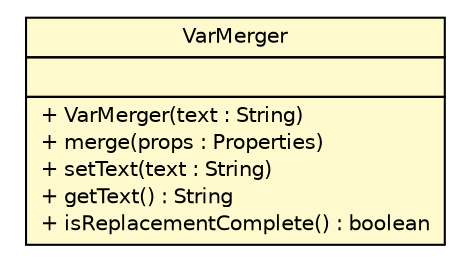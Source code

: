 #!/usr/local/bin/dot
#
# Class diagram 
# Generated by UMLGraph version 5.1 (http://www.umlgraph.org/)
#

digraph G {
	edge [fontname="Helvetica",fontsize=10,labelfontname="Helvetica",labelfontsize=10];
	node [fontname="Helvetica",fontsize=10,shape=plaintext];
	nodesep=0.25;
	ranksep=0.5;
	// com.apporiented.hermesftp.utils.VarMerger
	c16147 [label=<<table title="com.apporiented.hermesftp.utils.VarMerger" border="0" cellborder="1" cellspacing="0" cellpadding="2" port="p" bgcolor="lemonChiffon" href="./VarMerger.html">
		<tr><td><table border="0" cellspacing="0" cellpadding="1">
<tr><td align="center" balign="center"> VarMerger </td></tr>
		</table></td></tr>
		<tr><td><table border="0" cellspacing="0" cellpadding="1">
<tr><td align="left" balign="left">  </td></tr>
		</table></td></tr>
		<tr><td><table border="0" cellspacing="0" cellpadding="1">
<tr><td align="left" balign="left"> + VarMerger(text : String) </td></tr>
<tr><td align="left" balign="left"> + merge(props : Properties) </td></tr>
<tr><td align="left" balign="left"> + setText(text : String) </td></tr>
<tr><td align="left" balign="left"> + getText() : String </td></tr>
<tr><td align="left" balign="left"> + isReplacementComplete() : boolean </td></tr>
		</table></td></tr>
		</table>>, fontname="Helvetica", fontcolor="black", fontsize=10.0];
}

